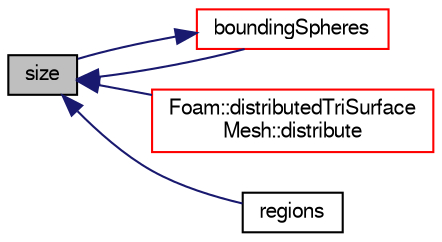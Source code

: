 digraph "size"
{
  bgcolor="transparent";
  edge [fontname="FreeSans",fontsize="10",labelfontname="FreeSans",labelfontsize="10"];
  node [fontname="FreeSans",fontsize="10",shape=record];
  rankdir="LR";
  Node892 [label="size",height=0.2,width=0.4,color="black", fillcolor="grey75", style="filled", fontcolor="black"];
  Node892 -> Node893 [dir="back",color="midnightblue",fontsize="10",style="solid",fontname="FreeSans"];
  Node893 [label="boundingSpheres",height=0.2,width=0.4,color="red",URL="$a25258.html#a4f9baf018af105a4cd6d9c008d4d04ec",tooltip="Get bounding spheres (centre and radius squared). Any point. "];
  Node893 -> Node892 [dir="back",color="midnightblue",fontsize="10",style="solid",fontname="FreeSans"];
  Node892 -> Node895 [dir="back",color="midnightblue",fontsize="10",style="solid",fontname="FreeSans"];
  Node895 [label="Foam::distributedTriSurface\lMesh::distribute",height=0.2,width=0.4,color="red",URL="$a28642.html#a30b981a389a43e4853d4dec45e4e5edb",tooltip="Set bounds of surface. Bounds currently set as list of. "];
  Node892 -> Node905 [dir="back",color="midnightblue",fontsize="10",style="solid",fontname="FreeSans"];
  Node905 [label="regions",height=0.2,width=0.4,color="black",URL="$a25258.html#ab9fb56ec22f93cbc341f0b051e83f872",tooltip="Names of regions. "];
}
